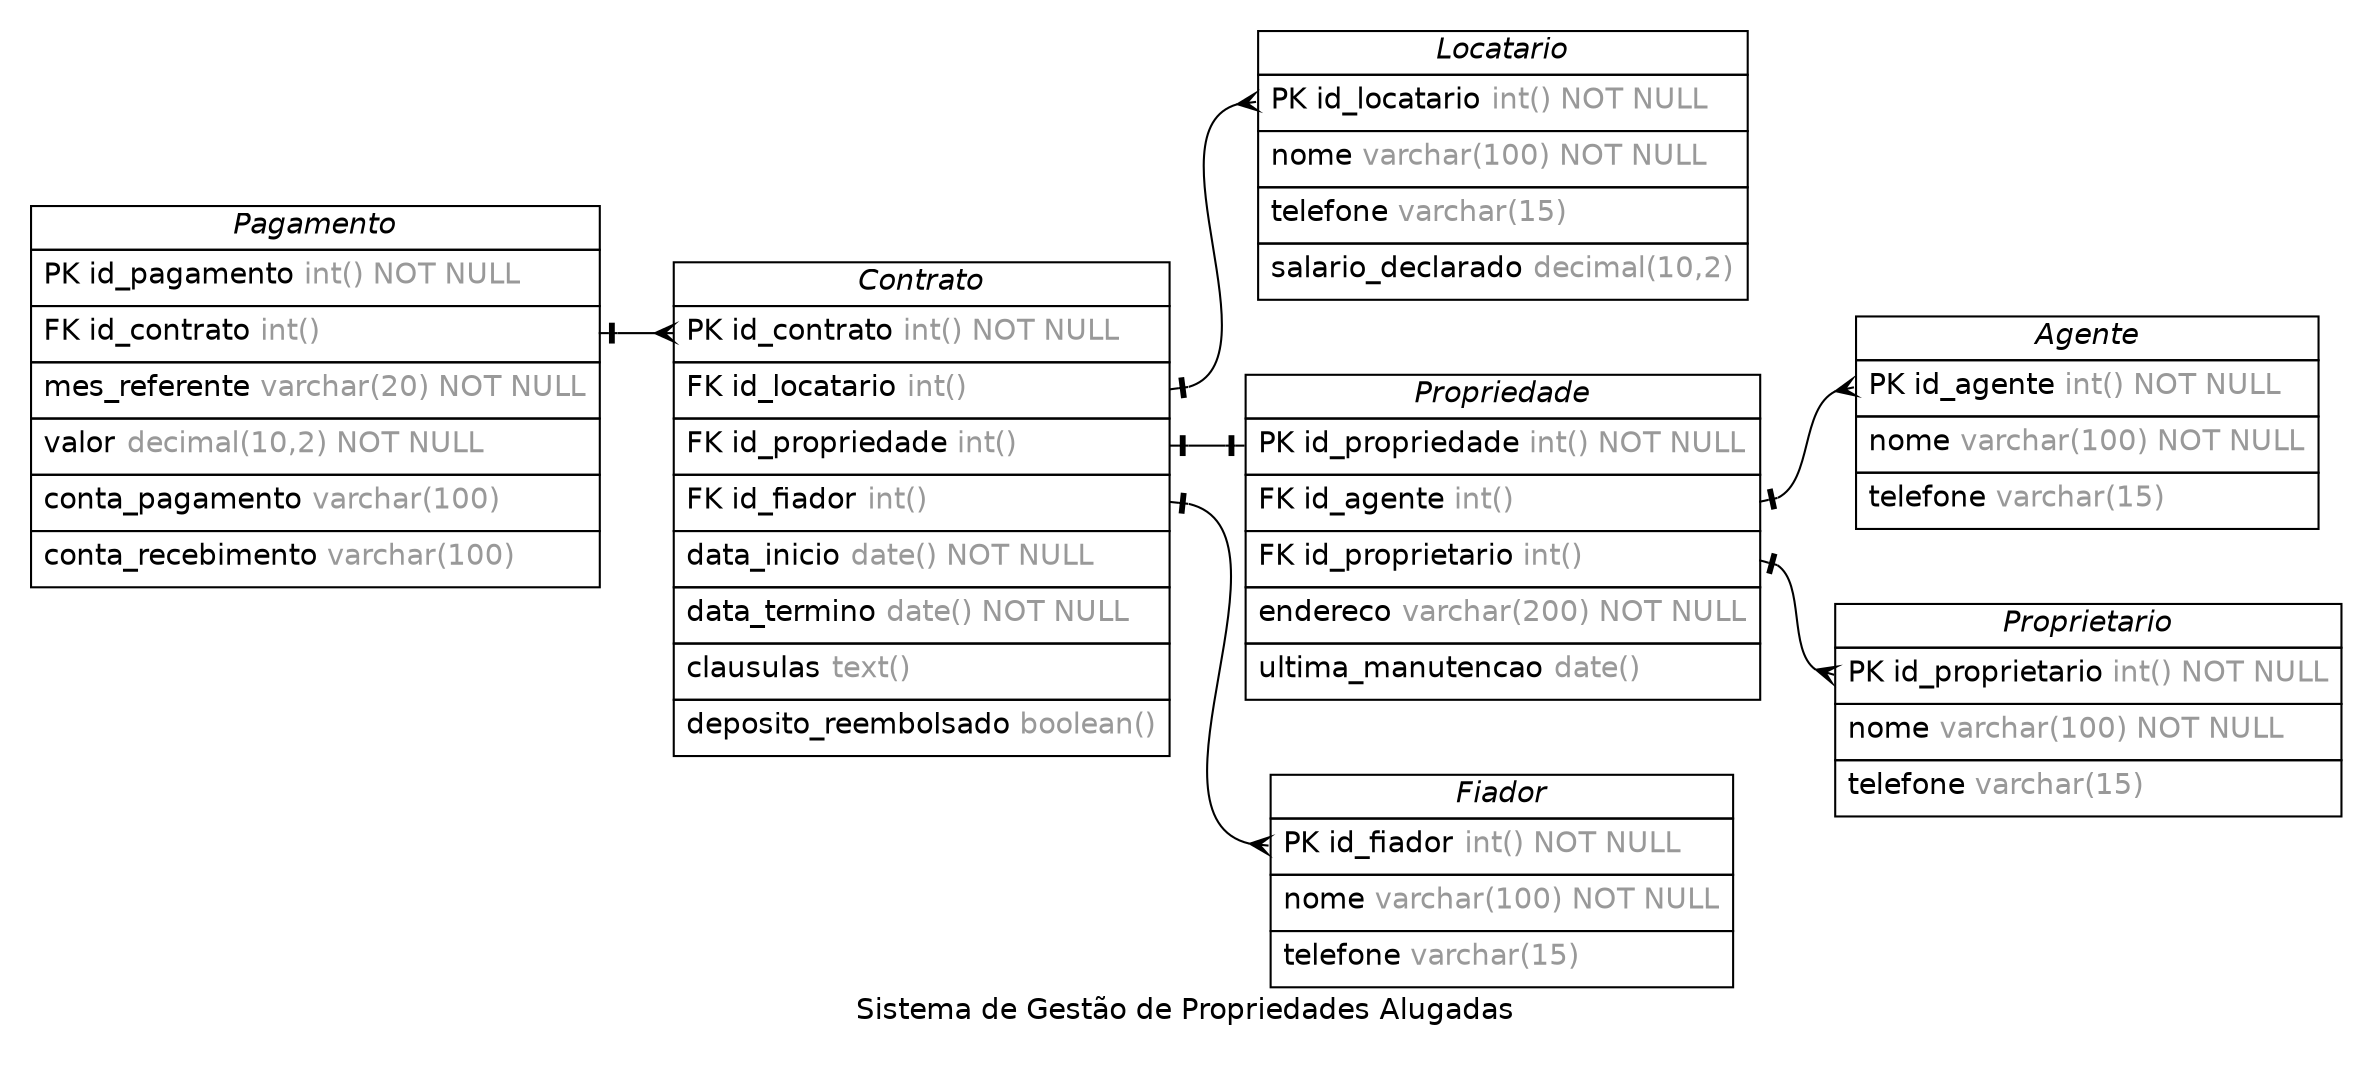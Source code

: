/* created with ERDot < https://github.com/ehne/ERDot > */
digraph G {
    graph [
        nodesep=0.5;
        rankdir="LR";
        concentrate=true;
        splines="spline";
        fontname="Helvetica";
        pad="0.2,0.2",
        label="Sistema de Gestão de Propriedades Alugadas",
        
    ];
    
    node [shape=plain, fontname="Helvetica"];
    edge [
        dir=both,
        fontsize=12,
        arrowsize=0.9,
        penwidth=1.0,
        labelangle=32,
        labeldistance=1.8,
        fontname="Helvetica"
    ];
    
    "Agente" [ label=<
        <table border="0" cellborder="1" cellspacing="0" >
        <tr><td><i>Agente</i></td></tr>
        <tr><td port="id_agente" align="left" cellpadding="5">PK id_agente <font color="grey60">int() NOT NULL</font></td></tr>
        <tr><td port="nome" align="left" cellpadding="5">nome <font color="grey60">varchar(100) NOT NULL</font></td></tr>
        <tr><td port="telefone" align="left" cellpadding="5">telefone <font color="grey60">varchar(15)</font></td></tr>
    </table>>];
    "Proprietario" [ label=<
        <table border="0" cellborder="1" cellspacing="0" >
        <tr><td><i>Proprietario</i></td></tr>
        <tr><td port="id_proprietario" align="left" cellpadding="5">PK id_proprietario <font color="grey60">int() NOT NULL</font></td></tr>
        <tr><td port="nome" align="left" cellpadding="5">nome <font color="grey60">varchar(100) NOT NULL</font></td></tr>
        <tr><td port="telefone" align="left" cellpadding="5">telefone <font color="grey60">varchar(15)</font></td></tr>
    </table>>];
    "Locatario" [ label=<
        <table border="0" cellborder="1" cellspacing="0" >
        <tr><td><i>Locatario</i></td></tr>
        <tr><td port="id_locatario" align="left" cellpadding="5">PK id_locatario <font color="grey60">int() NOT NULL</font></td></tr>
        <tr><td port="nome" align="left" cellpadding="5">nome <font color="grey60">varchar(100) NOT NULL</font></td></tr>
        <tr><td port="telefone" align="left" cellpadding="5">telefone <font color="grey60">varchar(15)</font></td></tr>
        <tr><td port="salario_declarado" align="left" cellpadding="5">salario_declarado <font color="grey60">decimal(10,2)</font></td></tr>
    </table>>];
    "Fiador" [ label=<
        <table border="0" cellborder="1" cellspacing="0" >
        <tr><td><i>Fiador</i></td></tr>
        <tr><td port="id_fiador" align="left" cellpadding="5">PK id_fiador <font color="grey60">int() NOT NULL</font></td></tr>
        <tr><td port="nome" align="left" cellpadding="5">nome <font color="grey60">varchar(100) NOT NULL</font></td></tr>
        <tr><td port="telefone" align="left" cellpadding="5">telefone <font color="grey60">varchar(15)</font></td></tr>
    </table>>];
    "Propriedade" [ label=<
        <table border="0" cellborder="1" cellspacing="0" >
        <tr><td><i>Propriedade</i></td></tr>
        <tr><td port="id_propriedade" align="left" cellpadding="5">PK id_propriedade <font color="grey60">int() NOT NULL</font></td></tr>
        <tr><td port="id_agente" align="left" cellpadding="5">FK id_agente <font color="grey60">int()</font></td></tr>
        <tr><td port="id_proprietario" align="left" cellpadding="5">FK id_proprietario <font color="grey60">int()</font></td></tr>
        <tr><td port="endereco" align="left" cellpadding="5">endereco <font color="grey60">varchar(200) NOT NULL</font></td></tr>
        <tr><td port="ultima_manutencao" align="left" cellpadding="5">ultima_manutencao <font color="grey60">date()</font></td></tr>
    </table>>];
    "Contrato" [ label=<
        <table border="0" cellborder="1" cellspacing="0" >
        <tr><td><i>Contrato</i></td></tr>
        <tr><td port="id_contrato" align="left" cellpadding="5">PK id_contrato <font color="grey60">int() NOT NULL</font></td></tr>
        <tr><td port="id_locatario" align="left" cellpadding="5">FK id_locatario <font color="grey60">int()</font></td></tr>
        <tr><td port="id_propriedade" align="left" cellpadding="5">FK id_propriedade <font color="grey60">int()</font></td></tr>
        <tr><td port="id_fiador" align="left" cellpadding="5">FK id_fiador <font color="grey60">int()</font></td></tr>
        <tr><td port="data_inicio" align="left" cellpadding="5">data_inicio <font color="grey60">date() NOT NULL</font></td></tr>
        <tr><td port="data_termino" align="left" cellpadding="5">data_termino <font color="grey60">date() NOT NULL</font></td></tr>
        <tr><td port="clausulas" align="left" cellpadding="5">clausulas <font color="grey60">text()</font></td></tr>
        <tr><td port="deposito_reembolsado" align="left" cellpadding="5">deposito_reembolsado <font color="grey60">boolean()</font></td></tr>
    </table>>];
    "Pagamento" [ label=<
        <table border="0" cellborder="1" cellspacing="0" >
        <tr><td><i>Pagamento</i></td></tr>
        <tr><td port="id_pagamento" align="left" cellpadding="5">PK id_pagamento <font color="grey60">int() NOT NULL</font></td></tr>
        <tr><td port="id_contrato" align="left" cellpadding="5">FK id_contrato <font color="grey60">int()</font></td></tr>
        <tr><td port="mes_referente" align="left" cellpadding="5">mes_referente <font color="grey60">varchar(20) NOT NULL</font></td></tr>
        <tr><td port="valor" align="left" cellpadding="5">valor <font color="grey60">decimal(10,2) NOT NULL</font></td></tr>
        <tr><td port="conta_pagamento" align="left" cellpadding="5">conta_pagamento <font color="grey60">varchar(100)</font></td></tr>
        <tr><td port="conta_recebimento" align="left" cellpadding="5">conta_recebimento <font color="grey60">varchar(100)</font></td></tr>
    </table>>];

    
    "Propriedade":"id_agente"->"Agente":"id_agente" [
        arrowhead=ocrow,

        arrowtail=noneotee,
    ];

    
    "Propriedade":"id_proprietario"->"Proprietario":"id_proprietario" [
        arrowhead=ocrow,

        arrowtail=noneotee,
    ];

    
    "Contrato":"id_locatario"->"Locatario":"id_locatario" [
        arrowhead=ocrow,

        arrowtail=noneotee,
    ];

    
    "Contrato":"id_propriedade"->"Propriedade":"id_propriedade" [
        arrowhead=noneotee,

        arrowtail=noneotee,
    ];

    
    "Contrato":"id_fiador"->"Fiador":"id_fiador" [
        arrowhead=ocrow,

        arrowtail=noneotee,
    ];

    
    "Pagamento":"id_contrato"->"Contrato":"id_contrato" [
        arrowhead=ocrow,

        arrowtail=noneotee,
    ];



    

}

